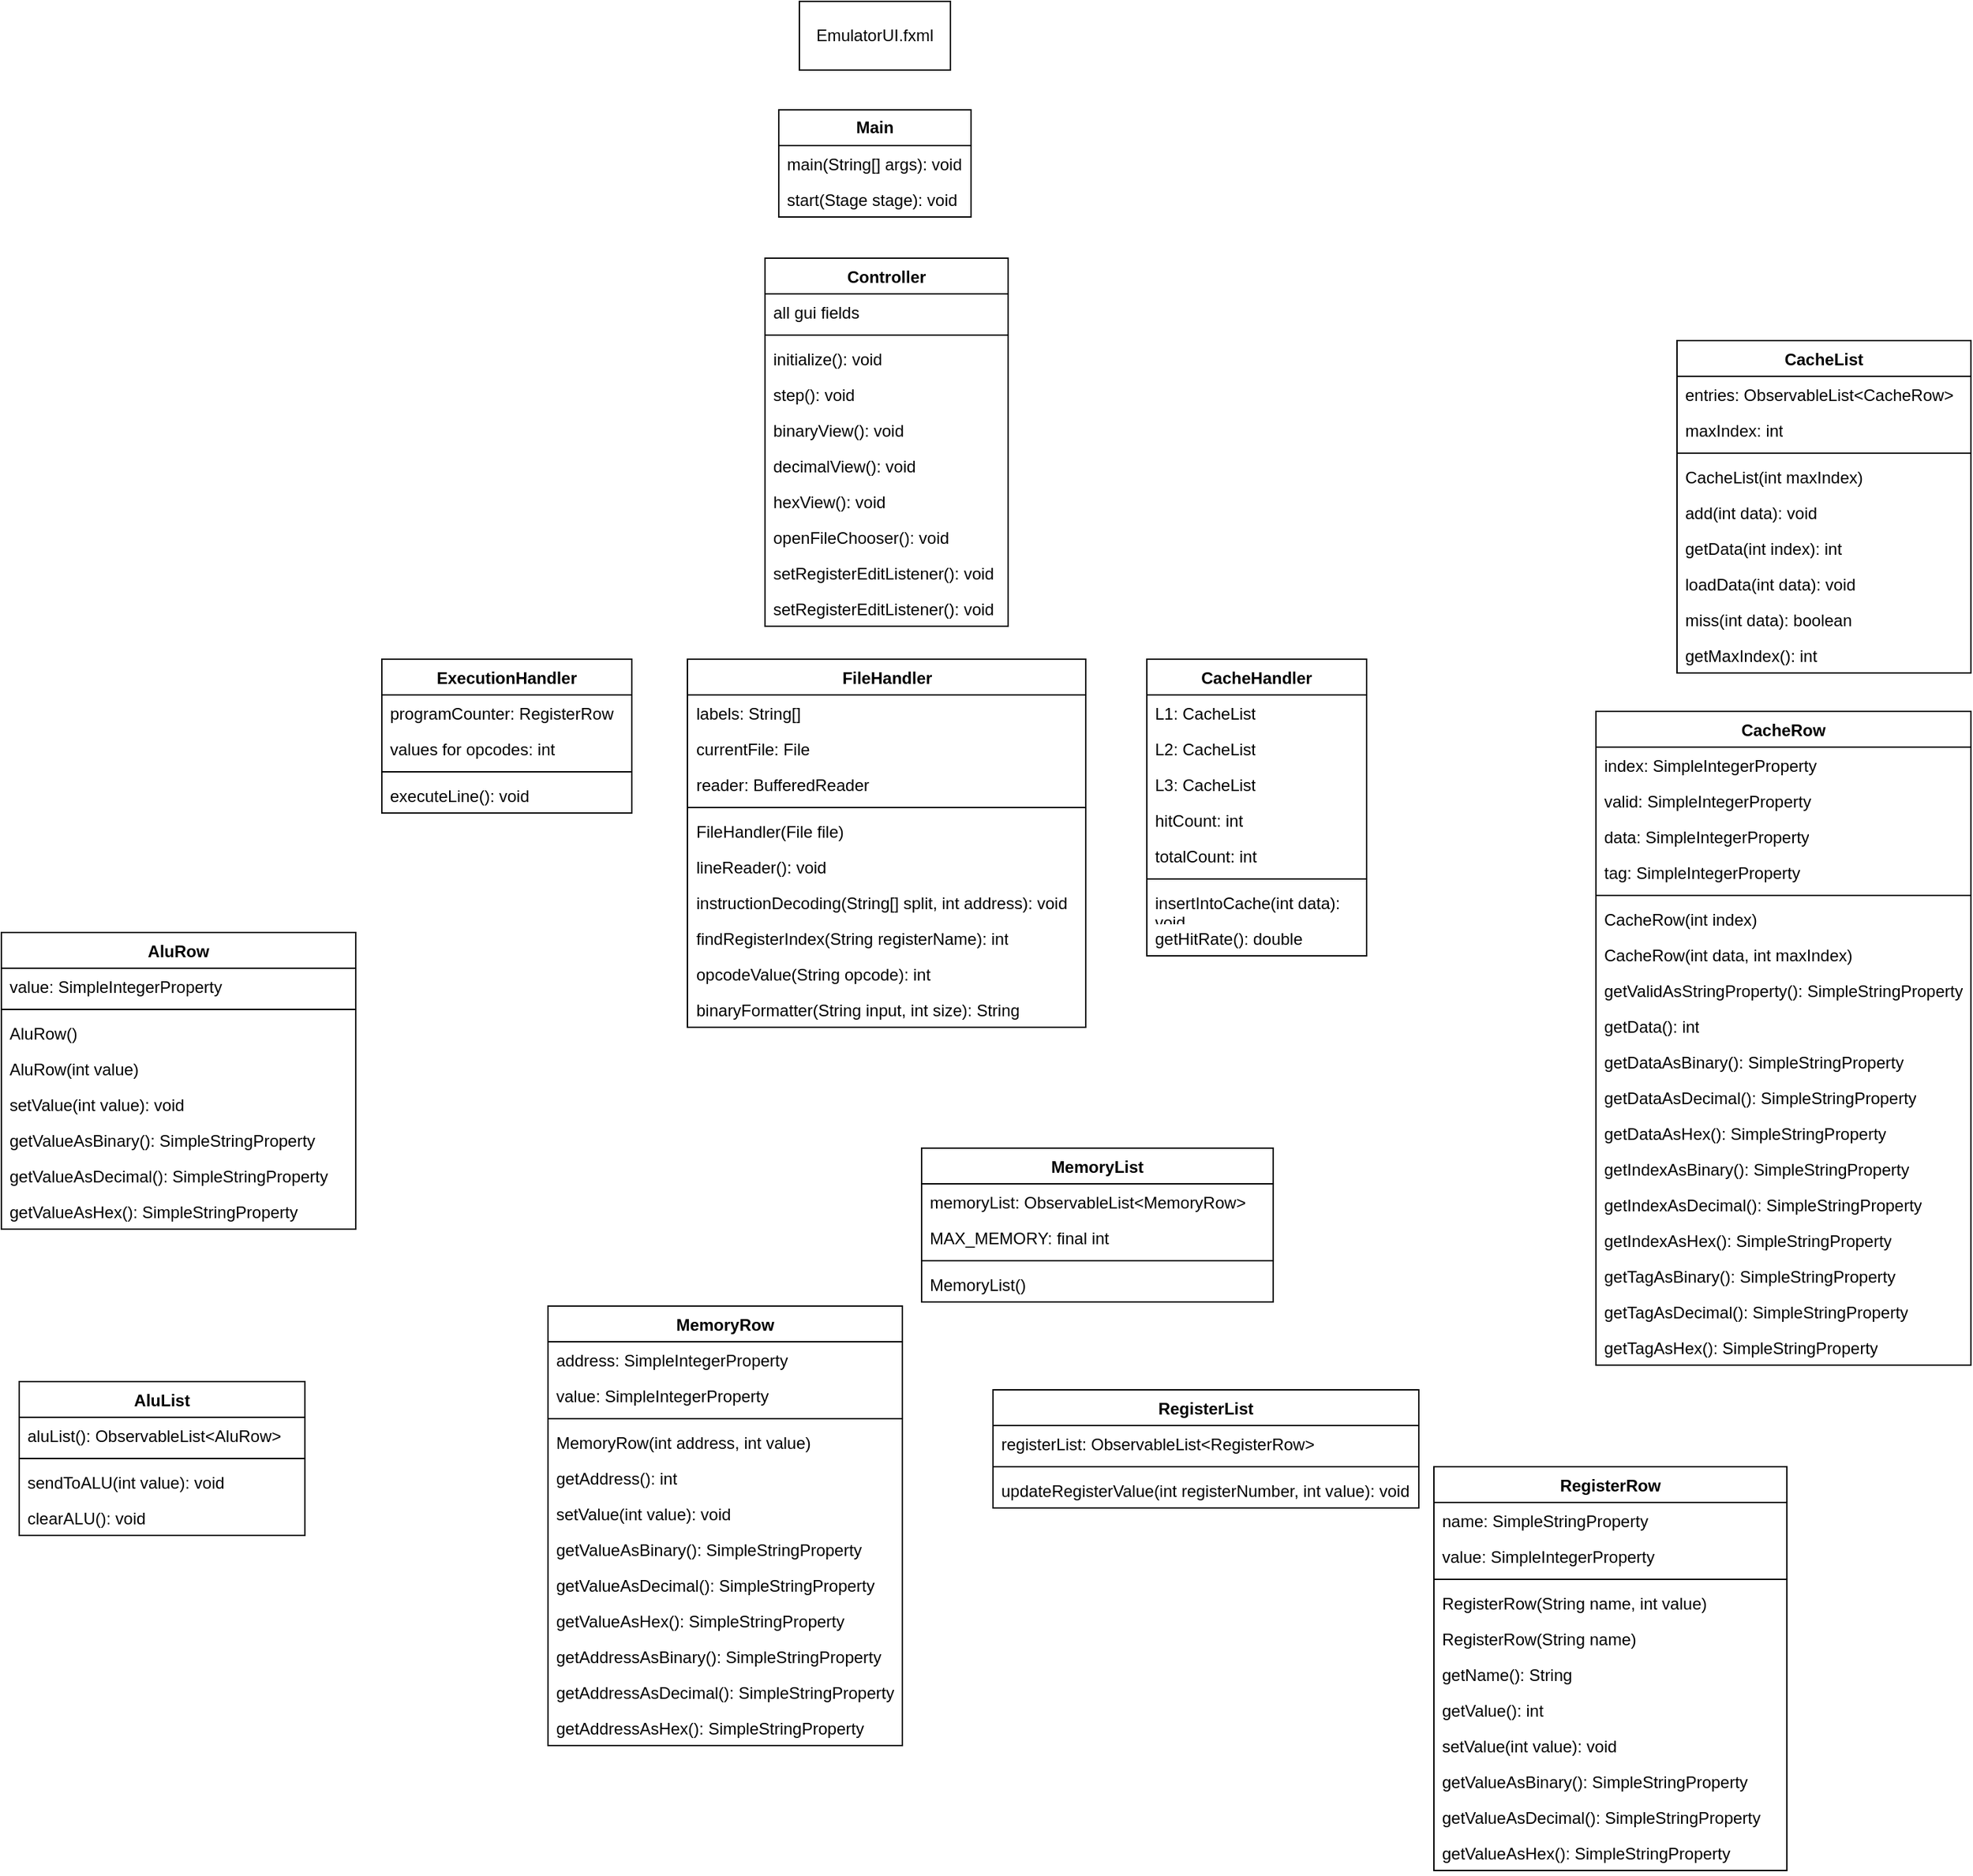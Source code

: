 <mxfile version="24.2.5" type="device">
  <diagram name="Page-1" id="Ug7-KiddhejDP6bLwclg">
    <mxGraphModel dx="1805" dy="1308" grid="0" gridSize="10" guides="1" tooltips="1" connect="1" arrows="1" fold="1" page="0" pageScale="1" pageWidth="850" pageHeight="1100" math="0" shadow="0">
      <root>
        <mxCell id="0" />
        <mxCell id="1" parent="0" />
        <mxCell id="IFdjlBI0o2Kj-MO62-Jo-1" value="MemoryList" style="swimlane;fontStyle=1;align=center;verticalAlign=top;childLayout=stackLayout;horizontal=1;startSize=26;horizontalStack=0;resizeParent=1;resizeParentMax=0;resizeLast=0;collapsible=1;marginBottom=0;whiteSpace=wrap;html=1;" vertex="1" parent="1">
          <mxGeometry x="352" y="518" width="256" height="112" as="geometry" />
        </mxCell>
        <mxCell id="IFdjlBI0o2Kj-MO62-Jo-2" value="memoryList: ObservableList&amp;lt;MemoryRow&amp;gt;" style="text;strokeColor=none;fillColor=none;align=left;verticalAlign=top;spacingLeft=4;spacingRight=4;overflow=hidden;rotatable=0;points=[[0,0.5],[1,0.5]];portConstraint=eastwest;whiteSpace=wrap;html=1;" vertex="1" parent="IFdjlBI0o2Kj-MO62-Jo-1">
          <mxGeometry y="26" width="256" height="26" as="geometry" />
        </mxCell>
        <mxCell id="IFdjlBI0o2Kj-MO62-Jo-111" value="MAX_MEMORY: final int" style="text;strokeColor=none;fillColor=none;align=left;verticalAlign=top;spacingLeft=4;spacingRight=4;overflow=hidden;rotatable=0;points=[[0,0.5],[1,0.5]];portConstraint=eastwest;whiteSpace=wrap;html=1;" vertex="1" parent="IFdjlBI0o2Kj-MO62-Jo-1">
          <mxGeometry y="52" width="256" height="26" as="geometry" />
        </mxCell>
        <mxCell id="IFdjlBI0o2Kj-MO62-Jo-3" value="" style="line;strokeWidth=1;fillColor=none;align=left;verticalAlign=middle;spacingTop=-1;spacingLeft=3;spacingRight=3;rotatable=0;labelPosition=right;points=[];portConstraint=eastwest;strokeColor=inherit;" vertex="1" parent="IFdjlBI0o2Kj-MO62-Jo-1">
          <mxGeometry y="78" width="256" height="8" as="geometry" />
        </mxCell>
        <mxCell id="IFdjlBI0o2Kj-MO62-Jo-4" value="MemoryList()" style="text;strokeColor=none;fillColor=none;align=left;verticalAlign=top;spacingLeft=4;spacingRight=4;overflow=hidden;rotatable=0;points=[[0,0.5],[1,0.5]];portConstraint=eastwest;whiteSpace=wrap;html=1;" vertex="1" parent="IFdjlBI0o2Kj-MO62-Jo-1">
          <mxGeometry y="86" width="256" height="26" as="geometry" />
        </mxCell>
        <mxCell id="IFdjlBI0o2Kj-MO62-Jo-5" value="Controller" style="swimlane;fontStyle=1;align=center;verticalAlign=top;childLayout=stackLayout;horizontal=1;startSize=26;horizontalStack=0;resizeParent=1;resizeParentMax=0;resizeLast=0;collapsible=1;marginBottom=0;whiteSpace=wrap;html=1;" vertex="1" parent="1">
          <mxGeometry x="238" y="-130" width="177" height="268" as="geometry" />
        </mxCell>
        <mxCell id="IFdjlBI0o2Kj-MO62-Jo-6" value="all gui fields" style="text;strokeColor=none;fillColor=none;align=left;verticalAlign=top;spacingLeft=4;spacingRight=4;overflow=hidden;rotatable=0;points=[[0,0.5],[1,0.5]];portConstraint=eastwest;whiteSpace=wrap;html=1;" vertex="1" parent="IFdjlBI0o2Kj-MO62-Jo-5">
          <mxGeometry y="26" width="177" height="26" as="geometry" />
        </mxCell>
        <mxCell id="IFdjlBI0o2Kj-MO62-Jo-7" value="" style="line;strokeWidth=1;fillColor=none;align=left;verticalAlign=middle;spacingTop=-1;spacingLeft=3;spacingRight=3;rotatable=0;labelPosition=right;points=[];portConstraint=eastwest;strokeColor=inherit;" vertex="1" parent="IFdjlBI0o2Kj-MO62-Jo-5">
          <mxGeometry y="52" width="177" height="8" as="geometry" />
        </mxCell>
        <mxCell id="IFdjlBI0o2Kj-MO62-Jo-8" value="initialize(): void" style="text;strokeColor=none;fillColor=none;align=left;verticalAlign=top;spacingLeft=4;spacingRight=4;overflow=hidden;rotatable=0;points=[[0,0.5],[1,0.5]];portConstraint=eastwest;whiteSpace=wrap;html=1;" vertex="1" parent="IFdjlBI0o2Kj-MO62-Jo-5">
          <mxGeometry y="60" width="177" height="26" as="geometry" />
        </mxCell>
        <mxCell id="IFdjlBI0o2Kj-MO62-Jo-59" value="step(): void" style="text;strokeColor=none;fillColor=none;align=left;verticalAlign=top;spacingLeft=4;spacingRight=4;overflow=hidden;rotatable=0;points=[[0,0.5],[1,0.5]];portConstraint=eastwest;whiteSpace=wrap;html=1;" vertex="1" parent="IFdjlBI0o2Kj-MO62-Jo-5">
          <mxGeometry y="86" width="177" height="26" as="geometry" />
        </mxCell>
        <mxCell id="IFdjlBI0o2Kj-MO62-Jo-60" value="binaryView(): void" style="text;strokeColor=none;fillColor=none;align=left;verticalAlign=top;spacingLeft=4;spacingRight=4;overflow=hidden;rotatable=0;points=[[0,0.5],[1,0.5]];portConstraint=eastwest;whiteSpace=wrap;html=1;" vertex="1" parent="IFdjlBI0o2Kj-MO62-Jo-5">
          <mxGeometry y="112" width="177" height="26" as="geometry" />
        </mxCell>
        <mxCell id="IFdjlBI0o2Kj-MO62-Jo-61" value="decimalView(): void" style="text;strokeColor=none;fillColor=none;align=left;verticalAlign=top;spacingLeft=4;spacingRight=4;overflow=hidden;rotatable=0;points=[[0,0.5],[1,0.5]];portConstraint=eastwest;whiteSpace=wrap;html=1;" vertex="1" parent="IFdjlBI0o2Kj-MO62-Jo-5">
          <mxGeometry y="138" width="177" height="26" as="geometry" />
        </mxCell>
        <mxCell id="IFdjlBI0o2Kj-MO62-Jo-62" value="hexView(): void" style="text;strokeColor=none;fillColor=none;align=left;verticalAlign=top;spacingLeft=4;spacingRight=4;overflow=hidden;rotatable=0;points=[[0,0.5],[1,0.5]];portConstraint=eastwest;whiteSpace=wrap;html=1;" vertex="1" parent="IFdjlBI0o2Kj-MO62-Jo-5">
          <mxGeometry y="164" width="177" height="26" as="geometry" />
        </mxCell>
        <mxCell id="IFdjlBI0o2Kj-MO62-Jo-63" value="openFileChooser(): void" style="text;strokeColor=none;fillColor=none;align=left;verticalAlign=top;spacingLeft=4;spacingRight=4;overflow=hidden;rotatable=0;points=[[0,0.5],[1,0.5]];portConstraint=eastwest;whiteSpace=wrap;html=1;" vertex="1" parent="IFdjlBI0o2Kj-MO62-Jo-5">
          <mxGeometry y="190" width="177" height="26" as="geometry" />
        </mxCell>
        <mxCell id="IFdjlBI0o2Kj-MO62-Jo-64" value="setRegisterEditListener(): void" style="text;strokeColor=none;fillColor=none;align=left;verticalAlign=top;spacingLeft=4;spacingRight=4;overflow=hidden;rotatable=0;points=[[0,0.5],[1,0.5]];portConstraint=eastwest;whiteSpace=wrap;html=1;" vertex="1" parent="IFdjlBI0o2Kj-MO62-Jo-5">
          <mxGeometry y="216" width="177" height="26" as="geometry" />
        </mxCell>
        <mxCell id="IFdjlBI0o2Kj-MO62-Jo-65" value="setRegisterEditListener(): void" style="text;strokeColor=none;fillColor=none;align=left;verticalAlign=top;spacingLeft=4;spacingRight=4;overflow=hidden;rotatable=0;points=[[0,0.5],[1,0.5]];portConstraint=eastwest;whiteSpace=wrap;html=1;" vertex="1" parent="IFdjlBI0o2Kj-MO62-Jo-5">
          <mxGeometry y="242" width="177" height="26" as="geometry" />
        </mxCell>
        <mxCell id="IFdjlBI0o2Kj-MO62-Jo-9" value="FileHandler" style="swimlane;fontStyle=1;align=center;verticalAlign=top;childLayout=stackLayout;horizontal=1;startSize=26;horizontalStack=0;resizeParent=1;resizeParentMax=0;resizeLast=0;collapsible=1;marginBottom=0;whiteSpace=wrap;html=1;" vertex="1" parent="1">
          <mxGeometry x="181.5" y="162" width="290" height="268" as="geometry" />
        </mxCell>
        <mxCell id="IFdjlBI0o2Kj-MO62-Jo-10" value="labels: String[]" style="text;strokeColor=none;fillColor=none;align=left;verticalAlign=top;spacingLeft=4;spacingRight=4;overflow=hidden;rotatable=0;points=[[0,0.5],[1,0.5]];portConstraint=eastwest;whiteSpace=wrap;html=1;" vertex="1" parent="IFdjlBI0o2Kj-MO62-Jo-9">
          <mxGeometry y="26" width="290" height="26" as="geometry" />
        </mxCell>
        <mxCell id="IFdjlBI0o2Kj-MO62-Jo-78" value="currentFile: File" style="text;strokeColor=none;fillColor=none;align=left;verticalAlign=top;spacingLeft=4;spacingRight=4;overflow=hidden;rotatable=0;points=[[0,0.5],[1,0.5]];portConstraint=eastwest;whiteSpace=wrap;html=1;" vertex="1" parent="IFdjlBI0o2Kj-MO62-Jo-9">
          <mxGeometry y="52" width="290" height="26" as="geometry" />
        </mxCell>
        <mxCell id="IFdjlBI0o2Kj-MO62-Jo-77" value="reader: BufferedReader" style="text;strokeColor=none;fillColor=none;align=left;verticalAlign=top;spacingLeft=4;spacingRight=4;overflow=hidden;rotatable=0;points=[[0,0.5],[1,0.5]];portConstraint=eastwest;whiteSpace=wrap;html=1;" vertex="1" parent="IFdjlBI0o2Kj-MO62-Jo-9">
          <mxGeometry y="78" width="290" height="26" as="geometry" />
        </mxCell>
        <mxCell id="IFdjlBI0o2Kj-MO62-Jo-11" value="" style="line;strokeWidth=1;fillColor=none;align=left;verticalAlign=middle;spacingTop=-1;spacingLeft=3;spacingRight=3;rotatable=0;labelPosition=right;points=[];portConstraint=eastwest;strokeColor=inherit;" vertex="1" parent="IFdjlBI0o2Kj-MO62-Jo-9">
          <mxGeometry y="104" width="290" height="8" as="geometry" />
        </mxCell>
        <mxCell id="IFdjlBI0o2Kj-MO62-Jo-12" value="FileHandler(File file)" style="text;strokeColor=none;fillColor=none;align=left;verticalAlign=top;spacingLeft=4;spacingRight=4;overflow=hidden;rotatable=0;points=[[0,0.5],[1,0.5]];portConstraint=eastwest;whiteSpace=wrap;html=1;" vertex="1" parent="IFdjlBI0o2Kj-MO62-Jo-9">
          <mxGeometry y="112" width="290" height="26" as="geometry" />
        </mxCell>
        <mxCell id="IFdjlBI0o2Kj-MO62-Jo-76" value="lineReader(): void" style="text;strokeColor=none;fillColor=none;align=left;verticalAlign=top;spacingLeft=4;spacingRight=4;overflow=hidden;rotatable=0;points=[[0,0.5],[1,0.5]];portConstraint=eastwest;whiteSpace=wrap;html=1;" vertex="1" parent="IFdjlBI0o2Kj-MO62-Jo-9">
          <mxGeometry y="138" width="290" height="26" as="geometry" />
        </mxCell>
        <mxCell id="IFdjlBI0o2Kj-MO62-Jo-75" value="instructionDecoding(String[] split, int address): void" style="text;strokeColor=none;fillColor=none;align=left;verticalAlign=top;spacingLeft=4;spacingRight=4;overflow=hidden;rotatable=0;points=[[0,0.5],[1,0.5]];portConstraint=eastwest;whiteSpace=wrap;html=1;" vertex="1" parent="IFdjlBI0o2Kj-MO62-Jo-9">
          <mxGeometry y="164" width="290" height="26" as="geometry" />
        </mxCell>
        <mxCell id="IFdjlBI0o2Kj-MO62-Jo-74" value="findRegisterIndex(String registerName): int" style="text;strokeColor=none;fillColor=none;align=left;verticalAlign=top;spacingLeft=4;spacingRight=4;overflow=hidden;rotatable=0;points=[[0,0.5],[1,0.5]];portConstraint=eastwest;whiteSpace=wrap;html=1;" vertex="1" parent="IFdjlBI0o2Kj-MO62-Jo-9">
          <mxGeometry y="190" width="290" height="26" as="geometry" />
        </mxCell>
        <mxCell id="IFdjlBI0o2Kj-MO62-Jo-73" value="opcodeValue(String opcode): int" style="text;strokeColor=none;fillColor=none;align=left;verticalAlign=top;spacingLeft=4;spacingRight=4;overflow=hidden;rotatable=0;points=[[0,0.5],[1,0.5]];portConstraint=eastwest;whiteSpace=wrap;html=1;" vertex="1" parent="IFdjlBI0o2Kj-MO62-Jo-9">
          <mxGeometry y="216" width="290" height="26" as="geometry" />
        </mxCell>
        <mxCell id="IFdjlBI0o2Kj-MO62-Jo-72" value="binaryFormatter(String input, int size): String" style="text;strokeColor=none;fillColor=none;align=left;verticalAlign=top;spacingLeft=4;spacingRight=4;overflow=hidden;rotatable=0;points=[[0,0.5],[1,0.5]];portConstraint=eastwest;whiteSpace=wrap;html=1;" vertex="1" parent="IFdjlBI0o2Kj-MO62-Jo-9">
          <mxGeometry y="242" width="290" height="26" as="geometry" />
        </mxCell>
        <mxCell id="IFdjlBI0o2Kj-MO62-Jo-13" value="ExecutionHandler" style="swimlane;fontStyle=1;align=center;verticalAlign=top;childLayout=stackLayout;horizontal=1;startSize=26;horizontalStack=0;resizeParent=1;resizeParentMax=0;resizeLast=0;collapsible=1;marginBottom=0;whiteSpace=wrap;html=1;" vertex="1" parent="1">
          <mxGeometry x="-41" y="162" width="182" height="112" as="geometry" />
        </mxCell>
        <mxCell id="IFdjlBI0o2Kj-MO62-Jo-14" value="programCounter: RegisterRow" style="text;strokeColor=none;fillColor=none;align=left;verticalAlign=top;spacingLeft=4;spacingRight=4;overflow=hidden;rotatable=0;points=[[0,0.5],[1,0.5]];portConstraint=eastwest;whiteSpace=wrap;html=1;" vertex="1" parent="IFdjlBI0o2Kj-MO62-Jo-13">
          <mxGeometry y="26" width="182" height="26" as="geometry" />
        </mxCell>
        <mxCell id="IFdjlBI0o2Kj-MO62-Jo-71" value="values for opcodes: int" style="text;strokeColor=none;fillColor=none;align=left;verticalAlign=top;spacingLeft=4;spacingRight=4;overflow=hidden;rotatable=0;points=[[0,0.5],[1,0.5]];portConstraint=eastwest;whiteSpace=wrap;html=1;" vertex="1" parent="IFdjlBI0o2Kj-MO62-Jo-13">
          <mxGeometry y="52" width="182" height="26" as="geometry" />
        </mxCell>
        <mxCell id="IFdjlBI0o2Kj-MO62-Jo-15" value="" style="line;strokeWidth=1;fillColor=none;align=left;verticalAlign=middle;spacingTop=-1;spacingLeft=3;spacingRight=3;rotatable=0;labelPosition=right;points=[];portConstraint=eastwest;strokeColor=inherit;" vertex="1" parent="IFdjlBI0o2Kj-MO62-Jo-13">
          <mxGeometry y="78" width="182" height="8" as="geometry" />
        </mxCell>
        <mxCell id="IFdjlBI0o2Kj-MO62-Jo-16" value="executeLine(): void" style="text;strokeColor=none;fillColor=none;align=left;verticalAlign=top;spacingLeft=4;spacingRight=4;overflow=hidden;rotatable=0;points=[[0,0.5],[1,0.5]];portConstraint=eastwest;whiteSpace=wrap;html=1;" vertex="1" parent="IFdjlBI0o2Kj-MO62-Jo-13">
          <mxGeometry y="86" width="182" height="26" as="geometry" />
        </mxCell>
        <mxCell id="IFdjlBI0o2Kj-MO62-Jo-17" value="CacheHandler" style="swimlane;fontStyle=1;align=center;verticalAlign=top;childLayout=stackLayout;horizontal=1;startSize=26;horizontalStack=0;resizeParent=1;resizeParentMax=0;resizeLast=0;collapsible=1;marginBottom=0;whiteSpace=wrap;html=1;" vertex="1" parent="1">
          <mxGeometry x="516" y="162" width="160" height="216" as="geometry" />
        </mxCell>
        <mxCell id="IFdjlBI0o2Kj-MO62-Jo-18" value="L1: CacheList" style="text;strokeColor=none;fillColor=none;align=left;verticalAlign=top;spacingLeft=4;spacingRight=4;overflow=hidden;rotatable=0;points=[[0,0.5],[1,0.5]];portConstraint=eastwest;whiteSpace=wrap;html=1;" vertex="1" parent="IFdjlBI0o2Kj-MO62-Jo-17">
          <mxGeometry y="26" width="160" height="26" as="geometry" />
        </mxCell>
        <mxCell id="IFdjlBI0o2Kj-MO62-Jo-69" value="L2: CacheList" style="text;strokeColor=none;fillColor=none;align=left;verticalAlign=top;spacingLeft=4;spacingRight=4;overflow=hidden;rotatable=0;points=[[0,0.5],[1,0.5]];portConstraint=eastwest;whiteSpace=wrap;html=1;" vertex="1" parent="IFdjlBI0o2Kj-MO62-Jo-17">
          <mxGeometry y="52" width="160" height="26" as="geometry" />
        </mxCell>
        <mxCell id="IFdjlBI0o2Kj-MO62-Jo-68" value="L3: CacheList" style="text;strokeColor=none;fillColor=none;align=left;verticalAlign=top;spacingLeft=4;spacingRight=4;overflow=hidden;rotatable=0;points=[[0,0.5],[1,0.5]];portConstraint=eastwest;whiteSpace=wrap;html=1;" vertex="1" parent="IFdjlBI0o2Kj-MO62-Jo-17">
          <mxGeometry y="78" width="160" height="26" as="geometry" />
        </mxCell>
        <mxCell id="IFdjlBI0o2Kj-MO62-Jo-67" value="hitCount: int" style="text;strokeColor=none;fillColor=none;align=left;verticalAlign=top;spacingLeft=4;spacingRight=4;overflow=hidden;rotatable=0;points=[[0,0.5],[1,0.5]];portConstraint=eastwest;whiteSpace=wrap;html=1;" vertex="1" parent="IFdjlBI0o2Kj-MO62-Jo-17">
          <mxGeometry y="104" width="160" height="26" as="geometry" />
        </mxCell>
        <mxCell id="IFdjlBI0o2Kj-MO62-Jo-66" value="totalCount: int" style="text;strokeColor=none;fillColor=none;align=left;verticalAlign=top;spacingLeft=4;spacingRight=4;overflow=hidden;rotatable=0;points=[[0,0.5],[1,0.5]];portConstraint=eastwest;whiteSpace=wrap;html=1;" vertex="1" parent="IFdjlBI0o2Kj-MO62-Jo-17">
          <mxGeometry y="130" width="160" height="26" as="geometry" />
        </mxCell>
        <mxCell id="IFdjlBI0o2Kj-MO62-Jo-19" value="" style="line;strokeWidth=1;fillColor=none;align=left;verticalAlign=middle;spacingTop=-1;spacingLeft=3;spacingRight=3;rotatable=0;labelPosition=right;points=[];portConstraint=eastwest;strokeColor=inherit;" vertex="1" parent="IFdjlBI0o2Kj-MO62-Jo-17">
          <mxGeometry y="156" width="160" height="8" as="geometry" />
        </mxCell>
        <mxCell id="IFdjlBI0o2Kj-MO62-Jo-20" value="insertIntoCache(int data): void" style="text;strokeColor=none;fillColor=none;align=left;verticalAlign=top;spacingLeft=4;spacingRight=4;overflow=hidden;rotatable=0;points=[[0,0.5],[1,0.5]];portConstraint=eastwest;whiteSpace=wrap;html=1;" vertex="1" parent="IFdjlBI0o2Kj-MO62-Jo-17">
          <mxGeometry y="164" width="160" height="26" as="geometry" />
        </mxCell>
        <mxCell id="IFdjlBI0o2Kj-MO62-Jo-70" value="getHitRate(): double" style="text;strokeColor=none;fillColor=none;align=left;verticalAlign=top;spacingLeft=4;spacingRight=4;overflow=hidden;rotatable=0;points=[[0,0.5],[1,0.5]];portConstraint=eastwest;whiteSpace=wrap;html=1;" vertex="1" parent="IFdjlBI0o2Kj-MO62-Jo-17">
          <mxGeometry y="190" width="160" height="26" as="geometry" />
        </mxCell>
        <mxCell id="IFdjlBI0o2Kj-MO62-Jo-21" value="CacheList" style="swimlane;fontStyle=1;align=center;verticalAlign=top;childLayout=stackLayout;horizontal=1;startSize=26;horizontalStack=0;resizeParent=1;resizeParentMax=0;resizeLast=0;collapsible=1;marginBottom=0;whiteSpace=wrap;html=1;" vertex="1" parent="1">
          <mxGeometry x="902" y="-70" width="214" height="242" as="geometry" />
        </mxCell>
        <mxCell id="IFdjlBI0o2Kj-MO62-Jo-22" value="entries: ObservableList&amp;lt;CacheRow&amp;gt;" style="text;strokeColor=none;fillColor=none;align=left;verticalAlign=top;spacingLeft=4;spacingRight=4;overflow=hidden;rotatable=0;points=[[0,0.5],[1,0.5]];portConstraint=eastwest;whiteSpace=wrap;html=1;" vertex="1" parent="IFdjlBI0o2Kj-MO62-Jo-21">
          <mxGeometry y="26" width="214" height="26" as="geometry" />
        </mxCell>
        <mxCell id="IFdjlBI0o2Kj-MO62-Jo-85" value="maxIndex: int" style="text;strokeColor=none;fillColor=none;align=left;verticalAlign=top;spacingLeft=4;spacingRight=4;overflow=hidden;rotatable=0;points=[[0,0.5],[1,0.5]];portConstraint=eastwest;whiteSpace=wrap;html=1;" vertex="1" parent="IFdjlBI0o2Kj-MO62-Jo-21">
          <mxGeometry y="52" width="214" height="26" as="geometry" />
        </mxCell>
        <mxCell id="IFdjlBI0o2Kj-MO62-Jo-23" value="" style="line;strokeWidth=1;fillColor=none;align=left;verticalAlign=middle;spacingTop=-1;spacingLeft=3;spacingRight=3;rotatable=0;labelPosition=right;points=[];portConstraint=eastwest;strokeColor=inherit;" vertex="1" parent="IFdjlBI0o2Kj-MO62-Jo-21">
          <mxGeometry y="78" width="214" height="8" as="geometry" />
        </mxCell>
        <mxCell id="IFdjlBI0o2Kj-MO62-Jo-24" value="CacheList(int maxIndex)" style="text;strokeColor=none;fillColor=none;align=left;verticalAlign=top;spacingLeft=4;spacingRight=4;overflow=hidden;rotatable=0;points=[[0,0.5],[1,0.5]];portConstraint=eastwest;whiteSpace=wrap;html=1;" vertex="1" parent="IFdjlBI0o2Kj-MO62-Jo-21">
          <mxGeometry y="86" width="214" height="26" as="geometry" />
        </mxCell>
        <mxCell id="IFdjlBI0o2Kj-MO62-Jo-90" value="add(int data): void" style="text;strokeColor=none;fillColor=none;align=left;verticalAlign=top;spacingLeft=4;spacingRight=4;overflow=hidden;rotatable=0;points=[[0,0.5],[1,0.5]];portConstraint=eastwest;whiteSpace=wrap;html=1;" vertex="1" parent="IFdjlBI0o2Kj-MO62-Jo-21">
          <mxGeometry y="112" width="214" height="26" as="geometry" />
        </mxCell>
        <mxCell id="IFdjlBI0o2Kj-MO62-Jo-89" value="getData(int index): int" style="text;strokeColor=none;fillColor=none;align=left;verticalAlign=top;spacingLeft=4;spacingRight=4;overflow=hidden;rotatable=0;points=[[0,0.5],[1,0.5]];portConstraint=eastwest;whiteSpace=wrap;html=1;" vertex="1" parent="IFdjlBI0o2Kj-MO62-Jo-21">
          <mxGeometry y="138" width="214" height="26" as="geometry" />
        </mxCell>
        <mxCell id="IFdjlBI0o2Kj-MO62-Jo-88" value="loadData(int data): void" style="text;strokeColor=none;fillColor=none;align=left;verticalAlign=top;spacingLeft=4;spacingRight=4;overflow=hidden;rotatable=0;points=[[0,0.5],[1,0.5]];portConstraint=eastwest;whiteSpace=wrap;html=1;" vertex="1" parent="IFdjlBI0o2Kj-MO62-Jo-21">
          <mxGeometry y="164" width="214" height="26" as="geometry" />
        </mxCell>
        <mxCell id="IFdjlBI0o2Kj-MO62-Jo-87" value="miss(int data): boolean" style="text;strokeColor=none;fillColor=none;align=left;verticalAlign=top;spacingLeft=4;spacingRight=4;overflow=hidden;rotatable=0;points=[[0,0.5],[1,0.5]];portConstraint=eastwest;whiteSpace=wrap;html=1;" vertex="1" parent="IFdjlBI0o2Kj-MO62-Jo-21">
          <mxGeometry y="190" width="214" height="26" as="geometry" />
        </mxCell>
        <mxCell id="IFdjlBI0o2Kj-MO62-Jo-86" value="getMaxIndex(): int" style="text;strokeColor=none;fillColor=none;align=left;verticalAlign=top;spacingLeft=4;spacingRight=4;overflow=hidden;rotatable=0;points=[[0,0.5],[1,0.5]];portConstraint=eastwest;whiteSpace=wrap;html=1;" vertex="1" parent="IFdjlBI0o2Kj-MO62-Jo-21">
          <mxGeometry y="216" width="214" height="26" as="geometry" />
        </mxCell>
        <mxCell id="IFdjlBI0o2Kj-MO62-Jo-25" value="CacheRow" style="swimlane;fontStyle=1;align=center;verticalAlign=top;childLayout=stackLayout;horizontal=1;startSize=26;horizontalStack=0;resizeParent=1;resizeParentMax=0;resizeLast=0;collapsible=1;marginBottom=0;whiteSpace=wrap;html=1;" vertex="1" parent="1">
          <mxGeometry x="843" y="200" width="273" height="476" as="geometry" />
        </mxCell>
        <mxCell id="IFdjlBI0o2Kj-MO62-Jo-26" value="index: SimpleIntegerProperty" style="text;strokeColor=none;fillColor=none;align=left;verticalAlign=top;spacingLeft=4;spacingRight=4;overflow=hidden;rotatable=0;points=[[0,0.5],[1,0.5]];portConstraint=eastwest;whiteSpace=wrap;html=1;" vertex="1" parent="IFdjlBI0o2Kj-MO62-Jo-25">
          <mxGeometry y="26" width="273" height="26" as="geometry" />
        </mxCell>
        <mxCell id="IFdjlBI0o2Kj-MO62-Jo-93" value="valid: SimpleIntegerProperty" style="text;strokeColor=none;fillColor=none;align=left;verticalAlign=top;spacingLeft=4;spacingRight=4;overflow=hidden;rotatable=0;points=[[0,0.5],[1,0.5]];portConstraint=eastwest;whiteSpace=wrap;html=1;" vertex="1" parent="IFdjlBI0o2Kj-MO62-Jo-25">
          <mxGeometry y="52" width="273" height="26" as="geometry" />
        </mxCell>
        <mxCell id="IFdjlBI0o2Kj-MO62-Jo-92" value="data: SimpleIntegerProperty" style="text;strokeColor=none;fillColor=none;align=left;verticalAlign=top;spacingLeft=4;spacingRight=4;overflow=hidden;rotatable=0;points=[[0,0.5],[1,0.5]];portConstraint=eastwest;whiteSpace=wrap;html=1;" vertex="1" parent="IFdjlBI0o2Kj-MO62-Jo-25">
          <mxGeometry y="78" width="273" height="26" as="geometry" />
        </mxCell>
        <mxCell id="IFdjlBI0o2Kj-MO62-Jo-91" value="tag: SimpleIntegerProperty" style="text;strokeColor=none;fillColor=none;align=left;verticalAlign=top;spacingLeft=4;spacingRight=4;overflow=hidden;rotatable=0;points=[[0,0.5],[1,0.5]];portConstraint=eastwest;whiteSpace=wrap;html=1;" vertex="1" parent="IFdjlBI0o2Kj-MO62-Jo-25">
          <mxGeometry y="104" width="273" height="26" as="geometry" />
        </mxCell>
        <mxCell id="IFdjlBI0o2Kj-MO62-Jo-27" value="" style="line;strokeWidth=1;fillColor=none;align=left;verticalAlign=middle;spacingTop=-1;spacingLeft=3;spacingRight=3;rotatable=0;labelPosition=right;points=[];portConstraint=eastwest;strokeColor=inherit;" vertex="1" parent="IFdjlBI0o2Kj-MO62-Jo-25">
          <mxGeometry y="130" width="273" height="8" as="geometry" />
        </mxCell>
        <mxCell id="IFdjlBI0o2Kj-MO62-Jo-28" value="CacheRow(int index)" style="text;strokeColor=none;fillColor=none;align=left;verticalAlign=top;spacingLeft=4;spacingRight=4;overflow=hidden;rotatable=0;points=[[0,0.5],[1,0.5]];portConstraint=eastwest;whiteSpace=wrap;html=1;" vertex="1" parent="IFdjlBI0o2Kj-MO62-Jo-25">
          <mxGeometry y="138" width="273" height="26" as="geometry" />
        </mxCell>
        <mxCell id="IFdjlBI0o2Kj-MO62-Jo-105" value="CacheRow(int data, int maxIndex)" style="text;strokeColor=none;fillColor=none;align=left;verticalAlign=top;spacingLeft=4;spacingRight=4;overflow=hidden;rotatable=0;points=[[0,0.5],[1,0.5]];portConstraint=eastwest;whiteSpace=wrap;html=1;" vertex="1" parent="IFdjlBI0o2Kj-MO62-Jo-25">
          <mxGeometry y="164" width="273" height="26" as="geometry" />
        </mxCell>
        <mxCell id="IFdjlBI0o2Kj-MO62-Jo-104" value="getValidAsStringProperty(): SimpleStringProperty" style="text;strokeColor=none;fillColor=none;align=left;verticalAlign=top;spacingLeft=4;spacingRight=4;overflow=hidden;rotatable=0;points=[[0,0.5],[1,0.5]];portConstraint=eastwest;whiteSpace=wrap;html=1;" vertex="1" parent="IFdjlBI0o2Kj-MO62-Jo-25">
          <mxGeometry y="190" width="273" height="26" as="geometry" />
        </mxCell>
        <mxCell id="IFdjlBI0o2Kj-MO62-Jo-103" value="getData(): int" style="text;strokeColor=none;fillColor=none;align=left;verticalAlign=top;spacingLeft=4;spacingRight=4;overflow=hidden;rotatable=0;points=[[0,0.5],[1,0.5]];portConstraint=eastwest;whiteSpace=wrap;html=1;" vertex="1" parent="IFdjlBI0o2Kj-MO62-Jo-25">
          <mxGeometry y="216" width="273" height="26" as="geometry" />
        </mxCell>
        <mxCell id="IFdjlBI0o2Kj-MO62-Jo-102" value="getDataAsBinary(): SimpleStringProperty" style="text;strokeColor=none;fillColor=none;align=left;verticalAlign=top;spacingLeft=4;spacingRight=4;overflow=hidden;rotatable=0;points=[[0,0.5],[1,0.5]];portConstraint=eastwest;whiteSpace=wrap;html=1;" vertex="1" parent="IFdjlBI0o2Kj-MO62-Jo-25">
          <mxGeometry y="242" width="273" height="26" as="geometry" />
        </mxCell>
        <mxCell id="IFdjlBI0o2Kj-MO62-Jo-101" value="getDataAsDecimal(): SimpleStringProperty" style="text;strokeColor=none;fillColor=none;align=left;verticalAlign=top;spacingLeft=4;spacingRight=4;overflow=hidden;rotatable=0;points=[[0,0.5],[1,0.5]];portConstraint=eastwest;whiteSpace=wrap;html=1;" vertex="1" parent="IFdjlBI0o2Kj-MO62-Jo-25">
          <mxGeometry y="268" width="273" height="26" as="geometry" />
        </mxCell>
        <mxCell id="IFdjlBI0o2Kj-MO62-Jo-100" value="getDataAsHex(): SimpleStringProperty" style="text;strokeColor=none;fillColor=none;align=left;verticalAlign=top;spacingLeft=4;spacingRight=4;overflow=hidden;rotatable=0;points=[[0,0.5],[1,0.5]];portConstraint=eastwest;whiteSpace=wrap;html=1;" vertex="1" parent="IFdjlBI0o2Kj-MO62-Jo-25">
          <mxGeometry y="294" width="273" height="26" as="geometry" />
        </mxCell>
        <mxCell id="IFdjlBI0o2Kj-MO62-Jo-98" value="getIndexAsBinary(): SimpleStringProperty" style="text;strokeColor=none;fillColor=none;align=left;verticalAlign=top;spacingLeft=4;spacingRight=4;overflow=hidden;rotatable=0;points=[[0,0.5],[1,0.5]];portConstraint=eastwest;whiteSpace=wrap;html=1;" vertex="1" parent="IFdjlBI0o2Kj-MO62-Jo-25">
          <mxGeometry y="320" width="273" height="26" as="geometry" />
        </mxCell>
        <mxCell id="IFdjlBI0o2Kj-MO62-Jo-97" value="getIndexAsDecimal(): SimpleStringProperty" style="text;strokeColor=none;fillColor=none;align=left;verticalAlign=top;spacingLeft=4;spacingRight=4;overflow=hidden;rotatable=0;points=[[0,0.5],[1,0.5]];portConstraint=eastwest;whiteSpace=wrap;html=1;" vertex="1" parent="IFdjlBI0o2Kj-MO62-Jo-25">
          <mxGeometry y="346" width="273" height="26" as="geometry" />
        </mxCell>
        <mxCell id="IFdjlBI0o2Kj-MO62-Jo-96" value="getIndexAsHex(): SimpleStringProperty" style="text;strokeColor=none;fillColor=none;align=left;verticalAlign=top;spacingLeft=4;spacingRight=4;overflow=hidden;rotatable=0;points=[[0,0.5],[1,0.5]];portConstraint=eastwest;whiteSpace=wrap;html=1;" vertex="1" parent="IFdjlBI0o2Kj-MO62-Jo-25">
          <mxGeometry y="372" width="273" height="26" as="geometry" />
        </mxCell>
        <mxCell id="IFdjlBI0o2Kj-MO62-Jo-95" value="getTagAsBinary(): SimpleStringProperty" style="text;strokeColor=none;fillColor=none;align=left;verticalAlign=top;spacingLeft=4;spacingRight=4;overflow=hidden;rotatable=0;points=[[0,0.5],[1,0.5]];portConstraint=eastwest;whiteSpace=wrap;html=1;" vertex="1" parent="IFdjlBI0o2Kj-MO62-Jo-25">
          <mxGeometry y="398" width="273" height="26" as="geometry" />
        </mxCell>
        <mxCell id="IFdjlBI0o2Kj-MO62-Jo-94" value="getTagAsDecimal(): SimpleStringProperty" style="text;strokeColor=none;fillColor=none;align=left;verticalAlign=top;spacingLeft=4;spacingRight=4;overflow=hidden;rotatable=0;points=[[0,0.5],[1,0.5]];portConstraint=eastwest;whiteSpace=wrap;html=1;" vertex="1" parent="IFdjlBI0o2Kj-MO62-Jo-25">
          <mxGeometry y="424" width="273" height="26" as="geometry" />
        </mxCell>
        <mxCell id="IFdjlBI0o2Kj-MO62-Jo-110" value="getTagAsHex(): SimpleStringProperty" style="text;strokeColor=none;fillColor=none;align=left;verticalAlign=top;spacingLeft=4;spacingRight=4;overflow=hidden;rotatable=0;points=[[0,0.5],[1,0.5]];portConstraint=eastwest;whiteSpace=wrap;html=1;" vertex="1" parent="IFdjlBI0o2Kj-MO62-Jo-25">
          <mxGeometry y="450" width="273" height="26" as="geometry" />
        </mxCell>
        <mxCell id="IFdjlBI0o2Kj-MO62-Jo-29" value="RegisterList" style="swimlane;fontStyle=1;align=center;verticalAlign=top;childLayout=stackLayout;horizontal=1;startSize=26;horizontalStack=0;resizeParent=1;resizeParentMax=0;resizeLast=0;collapsible=1;marginBottom=0;whiteSpace=wrap;html=1;" vertex="1" parent="1">
          <mxGeometry x="404" y="694" width="310" height="86" as="geometry" />
        </mxCell>
        <mxCell id="IFdjlBI0o2Kj-MO62-Jo-30" value="registerList: ObservableList&amp;lt;RegisterRow&amp;gt;" style="text;strokeColor=none;fillColor=none;align=left;verticalAlign=top;spacingLeft=4;spacingRight=4;overflow=hidden;rotatable=0;points=[[0,0.5],[1,0.5]];portConstraint=eastwest;whiteSpace=wrap;html=1;" vertex="1" parent="IFdjlBI0o2Kj-MO62-Jo-29">
          <mxGeometry y="26" width="310" height="26" as="geometry" />
        </mxCell>
        <mxCell id="IFdjlBI0o2Kj-MO62-Jo-31" value="" style="line;strokeWidth=1;fillColor=none;align=left;verticalAlign=middle;spacingTop=-1;spacingLeft=3;spacingRight=3;rotatable=0;labelPosition=right;points=[];portConstraint=eastwest;strokeColor=inherit;" vertex="1" parent="IFdjlBI0o2Kj-MO62-Jo-29">
          <mxGeometry y="52" width="310" height="8" as="geometry" />
        </mxCell>
        <mxCell id="IFdjlBI0o2Kj-MO62-Jo-32" value="updateRegisterValue(int registerNumber, int value): void" style="text;strokeColor=none;fillColor=none;align=left;verticalAlign=top;spacingLeft=4;spacingRight=4;overflow=hidden;rotatable=0;points=[[0,0.5],[1,0.5]];portConstraint=eastwest;whiteSpace=wrap;html=1;" vertex="1" parent="IFdjlBI0o2Kj-MO62-Jo-29">
          <mxGeometry y="60" width="310" height="26" as="geometry" />
        </mxCell>
        <mxCell id="IFdjlBI0o2Kj-MO62-Jo-33" value="RegisterRow" style="swimlane;fontStyle=1;align=center;verticalAlign=top;childLayout=stackLayout;horizontal=1;startSize=26;horizontalStack=0;resizeParent=1;resizeParentMax=0;resizeLast=0;collapsible=1;marginBottom=0;whiteSpace=wrap;html=1;" vertex="1" parent="1">
          <mxGeometry x="725" y="750" width="257" height="294" as="geometry" />
        </mxCell>
        <mxCell id="IFdjlBI0o2Kj-MO62-Jo-34" value="name: SimpleStringProperty" style="text;strokeColor=none;fillColor=none;align=left;verticalAlign=top;spacingLeft=4;spacingRight=4;overflow=hidden;rotatable=0;points=[[0,0.5],[1,0.5]];portConstraint=eastwest;whiteSpace=wrap;html=1;" vertex="1" parent="IFdjlBI0o2Kj-MO62-Jo-33">
          <mxGeometry y="26" width="257" height="26" as="geometry" />
        </mxCell>
        <mxCell id="IFdjlBI0o2Kj-MO62-Jo-122" value="value: SimpleIntegerProperty" style="text;strokeColor=none;fillColor=none;align=left;verticalAlign=top;spacingLeft=4;spacingRight=4;overflow=hidden;rotatable=0;points=[[0,0.5],[1,0.5]];portConstraint=eastwest;whiteSpace=wrap;html=1;" vertex="1" parent="IFdjlBI0o2Kj-MO62-Jo-33">
          <mxGeometry y="52" width="257" height="26" as="geometry" />
        </mxCell>
        <mxCell id="IFdjlBI0o2Kj-MO62-Jo-35" value="" style="line;strokeWidth=1;fillColor=none;align=left;verticalAlign=middle;spacingTop=-1;spacingLeft=3;spacingRight=3;rotatable=0;labelPosition=right;points=[];portConstraint=eastwest;strokeColor=inherit;" vertex="1" parent="IFdjlBI0o2Kj-MO62-Jo-33">
          <mxGeometry y="78" width="257" height="8" as="geometry" />
        </mxCell>
        <mxCell id="IFdjlBI0o2Kj-MO62-Jo-36" value="RegisterRow(String name, int value)" style="text;strokeColor=none;fillColor=none;align=left;verticalAlign=top;spacingLeft=4;spacingRight=4;overflow=hidden;rotatable=0;points=[[0,0.5],[1,0.5]];portConstraint=eastwest;whiteSpace=wrap;html=1;" vertex="1" parent="IFdjlBI0o2Kj-MO62-Jo-33">
          <mxGeometry y="86" width="257" height="26" as="geometry" />
        </mxCell>
        <mxCell id="IFdjlBI0o2Kj-MO62-Jo-123" value="RegisterRow(String name)" style="text;strokeColor=none;fillColor=none;align=left;verticalAlign=top;spacingLeft=4;spacingRight=4;overflow=hidden;rotatable=0;points=[[0,0.5],[1,0.5]];portConstraint=eastwest;whiteSpace=wrap;html=1;" vertex="1" parent="IFdjlBI0o2Kj-MO62-Jo-33">
          <mxGeometry y="112" width="257" height="26" as="geometry" />
        </mxCell>
        <mxCell id="IFdjlBI0o2Kj-MO62-Jo-129" value="getName(): String" style="text;strokeColor=none;fillColor=none;align=left;verticalAlign=top;spacingLeft=4;spacingRight=4;overflow=hidden;rotatable=0;points=[[0,0.5],[1,0.5]];portConstraint=eastwest;whiteSpace=wrap;html=1;" vertex="1" parent="IFdjlBI0o2Kj-MO62-Jo-33">
          <mxGeometry y="138" width="257" height="26" as="geometry" />
        </mxCell>
        <mxCell id="IFdjlBI0o2Kj-MO62-Jo-128" value="getValue(): int" style="text;strokeColor=none;fillColor=none;align=left;verticalAlign=top;spacingLeft=4;spacingRight=4;overflow=hidden;rotatable=0;points=[[0,0.5],[1,0.5]];portConstraint=eastwest;whiteSpace=wrap;html=1;" vertex="1" parent="IFdjlBI0o2Kj-MO62-Jo-33">
          <mxGeometry y="164" width="257" height="26" as="geometry" />
        </mxCell>
        <mxCell id="IFdjlBI0o2Kj-MO62-Jo-127" value="setValue(int value): void" style="text;strokeColor=none;fillColor=none;align=left;verticalAlign=top;spacingLeft=4;spacingRight=4;overflow=hidden;rotatable=0;points=[[0,0.5],[1,0.5]];portConstraint=eastwest;whiteSpace=wrap;html=1;" vertex="1" parent="IFdjlBI0o2Kj-MO62-Jo-33">
          <mxGeometry y="190" width="257" height="26" as="geometry" />
        </mxCell>
        <mxCell id="IFdjlBI0o2Kj-MO62-Jo-126" value="getValueAsBinary(): SimpleStringProperty" style="text;strokeColor=none;fillColor=none;align=left;verticalAlign=top;spacingLeft=4;spacingRight=4;overflow=hidden;rotatable=0;points=[[0,0.5],[1,0.5]];portConstraint=eastwest;whiteSpace=wrap;html=1;" vertex="1" parent="IFdjlBI0o2Kj-MO62-Jo-33">
          <mxGeometry y="216" width="257" height="26" as="geometry" />
        </mxCell>
        <mxCell id="IFdjlBI0o2Kj-MO62-Jo-125" value="getValueAsDecimal(): SimpleStringProperty" style="text;strokeColor=none;fillColor=none;align=left;verticalAlign=top;spacingLeft=4;spacingRight=4;overflow=hidden;rotatable=0;points=[[0,0.5],[1,0.5]];portConstraint=eastwest;whiteSpace=wrap;html=1;" vertex="1" parent="IFdjlBI0o2Kj-MO62-Jo-33">
          <mxGeometry y="242" width="257" height="26" as="geometry" />
        </mxCell>
        <mxCell id="IFdjlBI0o2Kj-MO62-Jo-124" value="getValueAsHex(): SimpleStringProperty" style="text;strokeColor=none;fillColor=none;align=left;verticalAlign=top;spacingLeft=4;spacingRight=4;overflow=hidden;rotatable=0;points=[[0,0.5],[1,0.5]];portConstraint=eastwest;whiteSpace=wrap;html=1;" vertex="1" parent="IFdjlBI0o2Kj-MO62-Jo-33">
          <mxGeometry y="268" width="257" height="26" as="geometry" />
        </mxCell>
        <mxCell id="IFdjlBI0o2Kj-MO62-Jo-37" value="MemoryRow" style="swimlane;fontStyle=1;align=center;verticalAlign=top;childLayout=stackLayout;horizontal=1;startSize=26;horizontalStack=0;resizeParent=1;resizeParentMax=0;resizeLast=0;collapsible=1;marginBottom=0;whiteSpace=wrap;html=1;" vertex="1" parent="1">
          <mxGeometry x="80" y="633" width="258" height="320" as="geometry" />
        </mxCell>
        <mxCell id="IFdjlBI0o2Kj-MO62-Jo-38" value="address: SimpleIntegerProperty" style="text;strokeColor=none;fillColor=none;align=left;verticalAlign=top;spacingLeft=4;spacingRight=4;overflow=hidden;rotatable=0;points=[[0,0.5],[1,0.5]];portConstraint=eastwest;whiteSpace=wrap;html=1;" vertex="1" parent="IFdjlBI0o2Kj-MO62-Jo-37">
          <mxGeometry y="26" width="258" height="26" as="geometry" />
        </mxCell>
        <mxCell id="IFdjlBI0o2Kj-MO62-Jo-112" value="value: SimpleIntegerProperty" style="text;strokeColor=none;fillColor=none;align=left;verticalAlign=top;spacingLeft=4;spacingRight=4;overflow=hidden;rotatable=0;points=[[0,0.5],[1,0.5]];portConstraint=eastwest;whiteSpace=wrap;html=1;" vertex="1" parent="IFdjlBI0o2Kj-MO62-Jo-37">
          <mxGeometry y="52" width="258" height="26" as="geometry" />
        </mxCell>
        <mxCell id="IFdjlBI0o2Kj-MO62-Jo-39" value="" style="line;strokeWidth=1;fillColor=none;align=left;verticalAlign=middle;spacingTop=-1;spacingLeft=3;spacingRight=3;rotatable=0;labelPosition=right;points=[];portConstraint=eastwest;strokeColor=inherit;" vertex="1" parent="IFdjlBI0o2Kj-MO62-Jo-37">
          <mxGeometry y="78" width="258" height="8" as="geometry" />
        </mxCell>
        <mxCell id="IFdjlBI0o2Kj-MO62-Jo-40" value="MemoryRow(int address, int value)" style="text;strokeColor=none;fillColor=none;align=left;verticalAlign=top;spacingLeft=4;spacingRight=4;overflow=hidden;rotatable=0;points=[[0,0.5],[1,0.5]];portConstraint=eastwest;whiteSpace=wrap;html=1;" vertex="1" parent="IFdjlBI0o2Kj-MO62-Jo-37">
          <mxGeometry y="86" width="258" height="26" as="geometry" />
        </mxCell>
        <mxCell id="IFdjlBI0o2Kj-MO62-Jo-120" value="getAddress(): int" style="text;strokeColor=none;fillColor=none;align=left;verticalAlign=top;spacingLeft=4;spacingRight=4;overflow=hidden;rotatable=0;points=[[0,0.5],[1,0.5]];portConstraint=eastwest;whiteSpace=wrap;html=1;" vertex="1" parent="IFdjlBI0o2Kj-MO62-Jo-37">
          <mxGeometry y="112" width="258" height="26" as="geometry" />
        </mxCell>
        <mxCell id="IFdjlBI0o2Kj-MO62-Jo-119" value="setValue(int value): void" style="text;strokeColor=none;fillColor=none;align=left;verticalAlign=top;spacingLeft=4;spacingRight=4;overflow=hidden;rotatable=0;points=[[0,0.5],[1,0.5]];portConstraint=eastwest;whiteSpace=wrap;html=1;" vertex="1" parent="IFdjlBI0o2Kj-MO62-Jo-37">
          <mxGeometry y="138" width="258" height="26" as="geometry" />
        </mxCell>
        <mxCell id="IFdjlBI0o2Kj-MO62-Jo-118" value="getValueAsBinary(): SimpleStringProperty" style="text;strokeColor=none;fillColor=none;align=left;verticalAlign=top;spacingLeft=4;spacingRight=4;overflow=hidden;rotatable=0;points=[[0,0.5],[1,0.5]];portConstraint=eastwest;whiteSpace=wrap;html=1;" vertex="1" parent="IFdjlBI0o2Kj-MO62-Jo-37">
          <mxGeometry y="164" width="258" height="26" as="geometry" />
        </mxCell>
        <mxCell id="IFdjlBI0o2Kj-MO62-Jo-117" value="getValueAsDecimal(): SimpleStringProperty" style="text;strokeColor=none;fillColor=none;align=left;verticalAlign=top;spacingLeft=4;spacingRight=4;overflow=hidden;rotatable=0;points=[[0,0.5],[1,0.5]];portConstraint=eastwest;whiteSpace=wrap;html=1;" vertex="1" parent="IFdjlBI0o2Kj-MO62-Jo-37">
          <mxGeometry y="190" width="258" height="26" as="geometry" />
        </mxCell>
        <mxCell id="IFdjlBI0o2Kj-MO62-Jo-116" value="getValueAsHex(): SimpleStringProperty" style="text;strokeColor=none;fillColor=none;align=left;verticalAlign=top;spacingLeft=4;spacingRight=4;overflow=hidden;rotatable=0;points=[[0,0.5],[1,0.5]];portConstraint=eastwest;whiteSpace=wrap;html=1;" vertex="1" parent="IFdjlBI0o2Kj-MO62-Jo-37">
          <mxGeometry y="216" width="258" height="26" as="geometry" />
        </mxCell>
        <mxCell id="IFdjlBI0o2Kj-MO62-Jo-115" value="getAddressAsBinary(): SimpleStringProperty" style="text;strokeColor=none;fillColor=none;align=left;verticalAlign=top;spacingLeft=4;spacingRight=4;overflow=hidden;rotatable=0;points=[[0,0.5],[1,0.5]];portConstraint=eastwest;whiteSpace=wrap;html=1;" vertex="1" parent="IFdjlBI0o2Kj-MO62-Jo-37">
          <mxGeometry y="242" width="258" height="26" as="geometry" />
        </mxCell>
        <mxCell id="IFdjlBI0o2Kj-MO62-Jo-114" value="getAddressAsDecimal(): SimpleStringProperty" style="text;strokeColor=none;fillColor=none;align=left;verticalAlign=top;spacingLeft=4;spacingRight=4;overflow=hidden;rotatable=0;points=[[0,0.5],[1,0.5]];portConstraint=eastwest;whiteSpace=wrap;html=1;" vertex="1" parent="IFdjlBI0o2Kj-MO62-Jo-37">
          <mxGeometry y="268" width="258" height="26" as="geometry" />
        </mxCell>
        <mxCell id="IFdjlBI0o2Kj-MO62-Jo-113" value="getAddressAsHex(): SimpleStringProperty" style="text;strokeColor=none;fillColor=none;align=left;verticalAlign=top;spacingLeft=4;spacingRight=4;overflow=hidden;rotatable=0;points=[[0,0.5],[1,0.5]];portConstraint=eastwest;whiteSpace=wrap;html=1;" vertex="1" parent="IFdjlBI0o2Kj-MO62-Jo-37">
          <mxGeometry y="294" width="258" height="26" as="geometry" />
        </mxCell>
        <mxCell id="IFdjlBI0o2Kj-MO62-Jo-41" value="AluList" style="swimlane;fontStyle=1;align=center;verticalAlign=top;childLayout=stackLayout;horizontal=1;startSize=26;horizontalStack=0;resizeParent=1;resizeParentMax=0;resizeLast=0;collapsible=1;marginBottom=0;whiteSpace=wrap;html=1;" vertex="1" parent="1">
          <mxGeometry x="-305" y="688" width="208" height="112" as="geometry" />
        </mxCell>
        <mxCell id="IFdjlBI0o2Kj-MO62-Jo-42" value="aluList(): ObservableList&amp;lt;AluRow&amp;gt;" style="text;strokeColor=none;fillColor=none;align=left;verticalAlign=top;spacingLeft=4;spacingRight=4;overflow=hidden;rotatable=0;points=[[0,0.5],[1,0.5]];portConstraint=eastwest;whiteSpace=wrap;html=1;" vertex="1" parent="IFdjlBI0o2Kj-MO62-Jo-41">
          <mxGeometry y="26" width="208" height="26" as="geometry" />
        </mxCell>
        <mxCell id="IFdjlBI0o2Kj-MO62-Jo-43" value="" style="line;strokeWidth=1;fillColor=none;align=left;verticalAlign=middle;spacingTop=-1;spacingLeft=3;spacingRight=3;rotatable=0;labelPosition=right;points=[];portConstraint=eastwest;strokeColor=inherit;" vertex="1" parent="IFdjlBI0o2Kj-MO62-Jo-41">
          <mxGeometry y="52" width="208" height="8" as="geometry" />
        </mxCell>
        <mxCell id="IFdjlBI0o2Kj-MO62-Jo-44" value="sendToALU(int value): void" style="text;strokeColor=none;fillColor=none;align=left;verticalAlign=top;spacingLeft=4;spacingRight=4;overflow=hidden;rotatable=0;points=[[0,0.5],[1,0.5]];portConstraint=eastwest;whiteSpace=wrap;html=1;" vertex="1" parent="IFdjlBI0o2Kj-MO62-Jo-41">
          <mxGeometry y="60" width="208" height="26" as="geometry" />
        </mxCell>
        <mxCell id="IFdjlBI0o2Kj-MO62-Jo-79" value="clearALU(): void" style="text;strokeColor=none;fillColor=none;align=left;verticalAlign=top;spacingLeft=4;spacingRight=4;overflow=hidden;rotatable=0;points=[[0,0.5],[1,0.5]];portConstraint=eastwest;whiteSpace=wrap;html=1;" vertex="1" parent="IFdjlBI0o2Kj-MO62-Jo-41">
          <mxGeometry y="86" width="208" height="26" as="geometry" />
        </mxCell>
        <mxCell id="IFdjlBI0o2Kj-MO62-Jo-45" value="AluRow" style="swimlane;fontStyle=1;align=center;verticalAlign=top;childLayout=stackLayout;horizontal=1;startSize=26;horizontalStack=0;resizeParent=1;resizeParentMax=0;resizeLast=0;collapsible=1;marginBottom=0;whiteSpace=wrap;html=1;" vertex="1" parent="1">
          <mxGeometry x="-318" y="361" width="258" height="216" as="geometry" />
        </mxCell>
        <mxCell id="IFdjlBI0o2Kj-MO62-Jo-46" value="value: SimpleIntegerProperty" style="text;strokeColor=none;fillColor=none;align=left;verticalAlign=top;spacingLeft=4;spacingRight=4;overflow=hidden;rotatable=0;points=[[0,0.5],[1,0.5]];portConstraint=eastwest;whiteSpace=wrap;html=1;" vertex="1" parent="IFdjlBI0o2Kj-MO62-Jo-45">
          <mxGeometry y="26" width="258" height="26" as="geometry" />
        </mxCell>
        <mxCell id="IFdjlBI0o2Kj-MO62-Jo-47" value="" style="line;strokeWidth=1;fillColor=none;align=left;verticalAlign=middle;spacingTop=-1;spacingLeft=3;spacingRight=3;rotatable=0;labelPosition=right;points=[];portConstraint=eastwest;strokeColor=inherit;" vertex="1" parent="IFdjlBI0o2Kj-MO62-Jo-45">
          <mxGeometry y="52" width="258" height="8" as="geometry" />
        </mxCell>
        <mxCell id="IFdjlBI0o2Kj-MO62-Jo-48" value="AluRow()" style="text;strokeColor=none;fillColor=none;align=left;verticalAlign=top;spacingLeft=4;spacingRight=4;overflow=hidden;rotatable=0;points=[[0,0.5],[1,0.5]];portConstraint=eastwest;whiteSpace=wrap;html=1;" vertex="1" parent="IFdjlBI0o2Kj-MO62-Jo-45">
          <mxGeometry y="60" width="258" height="26" as="geometry" />
        </mxCell>
        <mxCell id="IFdjlBI0o2Kj-MO62-Jo-84" value="AluRow(int value)" style="text;strokeColor=none;fillColor=none;align=left;verticalAlign=top;spacingLeft=4;spacingRight=4;overflow=hidden;rotatable=0;points=[[0,0.5],[1,0.5]];portConstraint=eastwest;whiteSpace=wrap;html=1;" vertex="1" parent="IFdjlBI0o2Kj-MO62-Jo-45">
          <mxGeometry y="86" width="258" height="26" as="geometry" />
        </mxCell>
        <mxCell id="IFdjlBI0o2Kj-MO62-Jo-83" value="setValue(int value): void" style="text;strokeColor=none;fillColor=none;align=left;verticalAlign=top;spacingLeft=4;spacingRight=4;overflow=hidden;rotatable=0;points=[[0,0.5],[1,0.5]];portConstraint=eastwest;whiteSpace=wrap;html=1;" vertex="1" parent="IFdjlBI0o2Kj-MO62-Jo-45">
          <mxGeometry y="112" width="258" height="26" as="geometry" />
        </mxCell>
        <mxCell id="IFdjlBI0o2Kj-MO62-Jo-82" value="getValueAsBinary(): SimpleStringProperty" style="text;strokeColor=none;fillColor=none;align=left;verticalAlign=top;spacingLeft=4;spacingRight=4;overflow=hidden;rotatable=0;points=[[0,0.5],[1,0.5]];portConstraint=eastwest;whiteSpace=wrap;html=1;" vertex="1" parent="IFdjlBI0o2Kj-MO62-Jo-45">
          <mxGeometry y="138" width="258" height="26" as="geometry" />
        </mxCell>
        <mxCell id="IFdjlBI0o2Kj-MO62-Jo-81" value="getValueAsDecimal(): SimpleStringProperty" style="text;strokeColor=none;fillColor=none;align=left;verticalAlign=top;spacingLeft=4;spacingRight=4;overflow=hidden;rotatable=0;points=[[0,0.5],[1,0.5]];portConstraint=eastwest;whiteSpace=wrap;html=1;" vertex="1" parent="IFdjlBI0o2Kj-MO62-Jo-45">
          <mxGeometry y="164" width="258" height="26" as="geometry" />
        </mxCell>
        <mxCell id="IFdjlBI0o2Kj-MO62-Jo-80" value="getValueAsHex(): SimpleStringProperty" style="text;strokeColor=none;fillColor=none;align=left;verticalAlign=top;spacingLeft=4;spacingRight=4;overflow=hidden;rotatable=0;points=[[0,0.5],[1,0.5]];portConstraint=eastwest;whiteSpace=wrap;html=1;" vertex="1" parent="IFdjlBI0o2Kj-MO62-Jo-45">
          <mxGeometry y="190" width="258" height="26" as="geometry" />
        </mxCell>
        <mxCell id="IFdjlBI0o2Kj-MO62-Jo-54" value="EmulatorUI.fxml" style="html=1;whiteSpace=wrap;" vertex="1" parent="1">
          <mxGeometry x="263" y="-317" width="110" height="50" as="geometry" />
        </mxCell>
        <mxCell id="IFdjlBI0o2Kj-MO62-Jo-55" value="&lt;b&gt;Main&lt;/b&gt;" style="swimlane;fontStyle=0;childLayout=stackLayout;horizontal=1;startSize=26;fillColor=none;horizontalStack=0;resizeParent=1;resizeParentMax=0;resizeLast=0;collapsible=1;marginBottom=0;whiteSpace=wrap;html=1;" vertex="1" parent="1">
          <mxGeometry x="248" y="-238" width="140" height="78" as="geometry" />
        </mxCell>
        <mxCell id="IFdjlBI0o2Kj-MO62-Jo-56" value="main(String[] args): void" style="text;strokeColor=none;fillColor=none;align=left;verticalAlign=top;spacingLeft=4;spacingRight=4;overflow=hidden;rotatable=0;points=[[0,0.5],[1,0.5]];portConstraint=eastwest;whiteSpace=wrap;html=1;" vertex="1" parent="IFdjlBI0o2Kj-MO62-Jo-55">
          <mxGeometry y="26" width="140" height="26" as="geometry" />
        </mxCell>
        <mxCell id="IFdjlBI0o2Kj-MO62-Jo-57" value="start(Stage stage): void" style="text;strokeColor=none;fillColor=none;align=left;verticalAlign=top;spacingLeft=4;spacingRight=4;overflow=hidden;rotatable=0;points=[[0,0.5],[1,0.5]];portConstraint=eastwest;whiteSpace=wrap;html=1;" vertex="1" parent="IFdjlBI0o2Kj-MO62-Jo-55">
          <mxGeometry y="52" width="140" height="26" as="geometry" />
        </mxCell>
      </root>
    </mxGraphModel>
  </diagram>
</mxfile>
